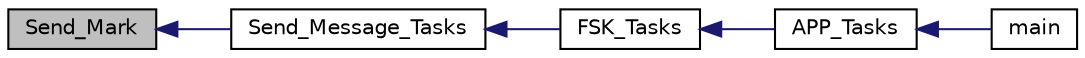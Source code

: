 digraph "Send_Mark"
{
  edge [fontname="Helvetica",fontsize="10",labelfontname="Helvetica",labelfontsize="10"];
  node [fontname="Helvetica",fontsize="10",shape=record];
  rankdir="LR";
  Node1882 [label="Send_Mark",height=0.2,width=0.4,color="black", fillcolor="grey75", style="filled", fontcolor="black"];
  Node1882 -> Node1883 [dir="back",color="midnightblue",fontsize="10",style="solid",fontname="Helvetica"];
  Node1883 [label="Send_Message_Tasks",height=0.2,width=0.4,color="black", fillcolor="white", style="filled",URL="$inszt__fsk_8c.html#a45a8cc3ff099bf7fc92d3f6328fc0177"];
  Node1883 -> Node1884 [dir="back",color="midnightblue",fontsize="10",style="solid",fontname="Helvetica"];
  Node1884 [label="FSK_Tasks",height=0.2,width=0.4,color="black", fillcolor="white", style="filled",URL="$inszt__fsk_8c.html#a86e42784b2bc0d852d28898161103760"];
  Node1884 -> Node1885 [dir="back",color="midnightblue",fontsize="10",style="solid",fontname="Helvetica"];
  Node1885 [label="APP_Tasks",height=0.2,width=0.4,color="black", fillcolor="white", style="filled",URL="$inszt__app_8c.html#a859aee46b660cfee47cfd45ce08f6862"];
  Node1885 -> Node1886 [dir="back",color="midnightblue",fontsize="10",style="solid",fontname="Helvetica"];
  Node1886 [label="main",height=0.2,width=0.4,color="black", fillcolor="white", style="filled",URL="$inszt__main_8c.html#a840291bc02cba5474a4cb46a9b9566fe"];
}
